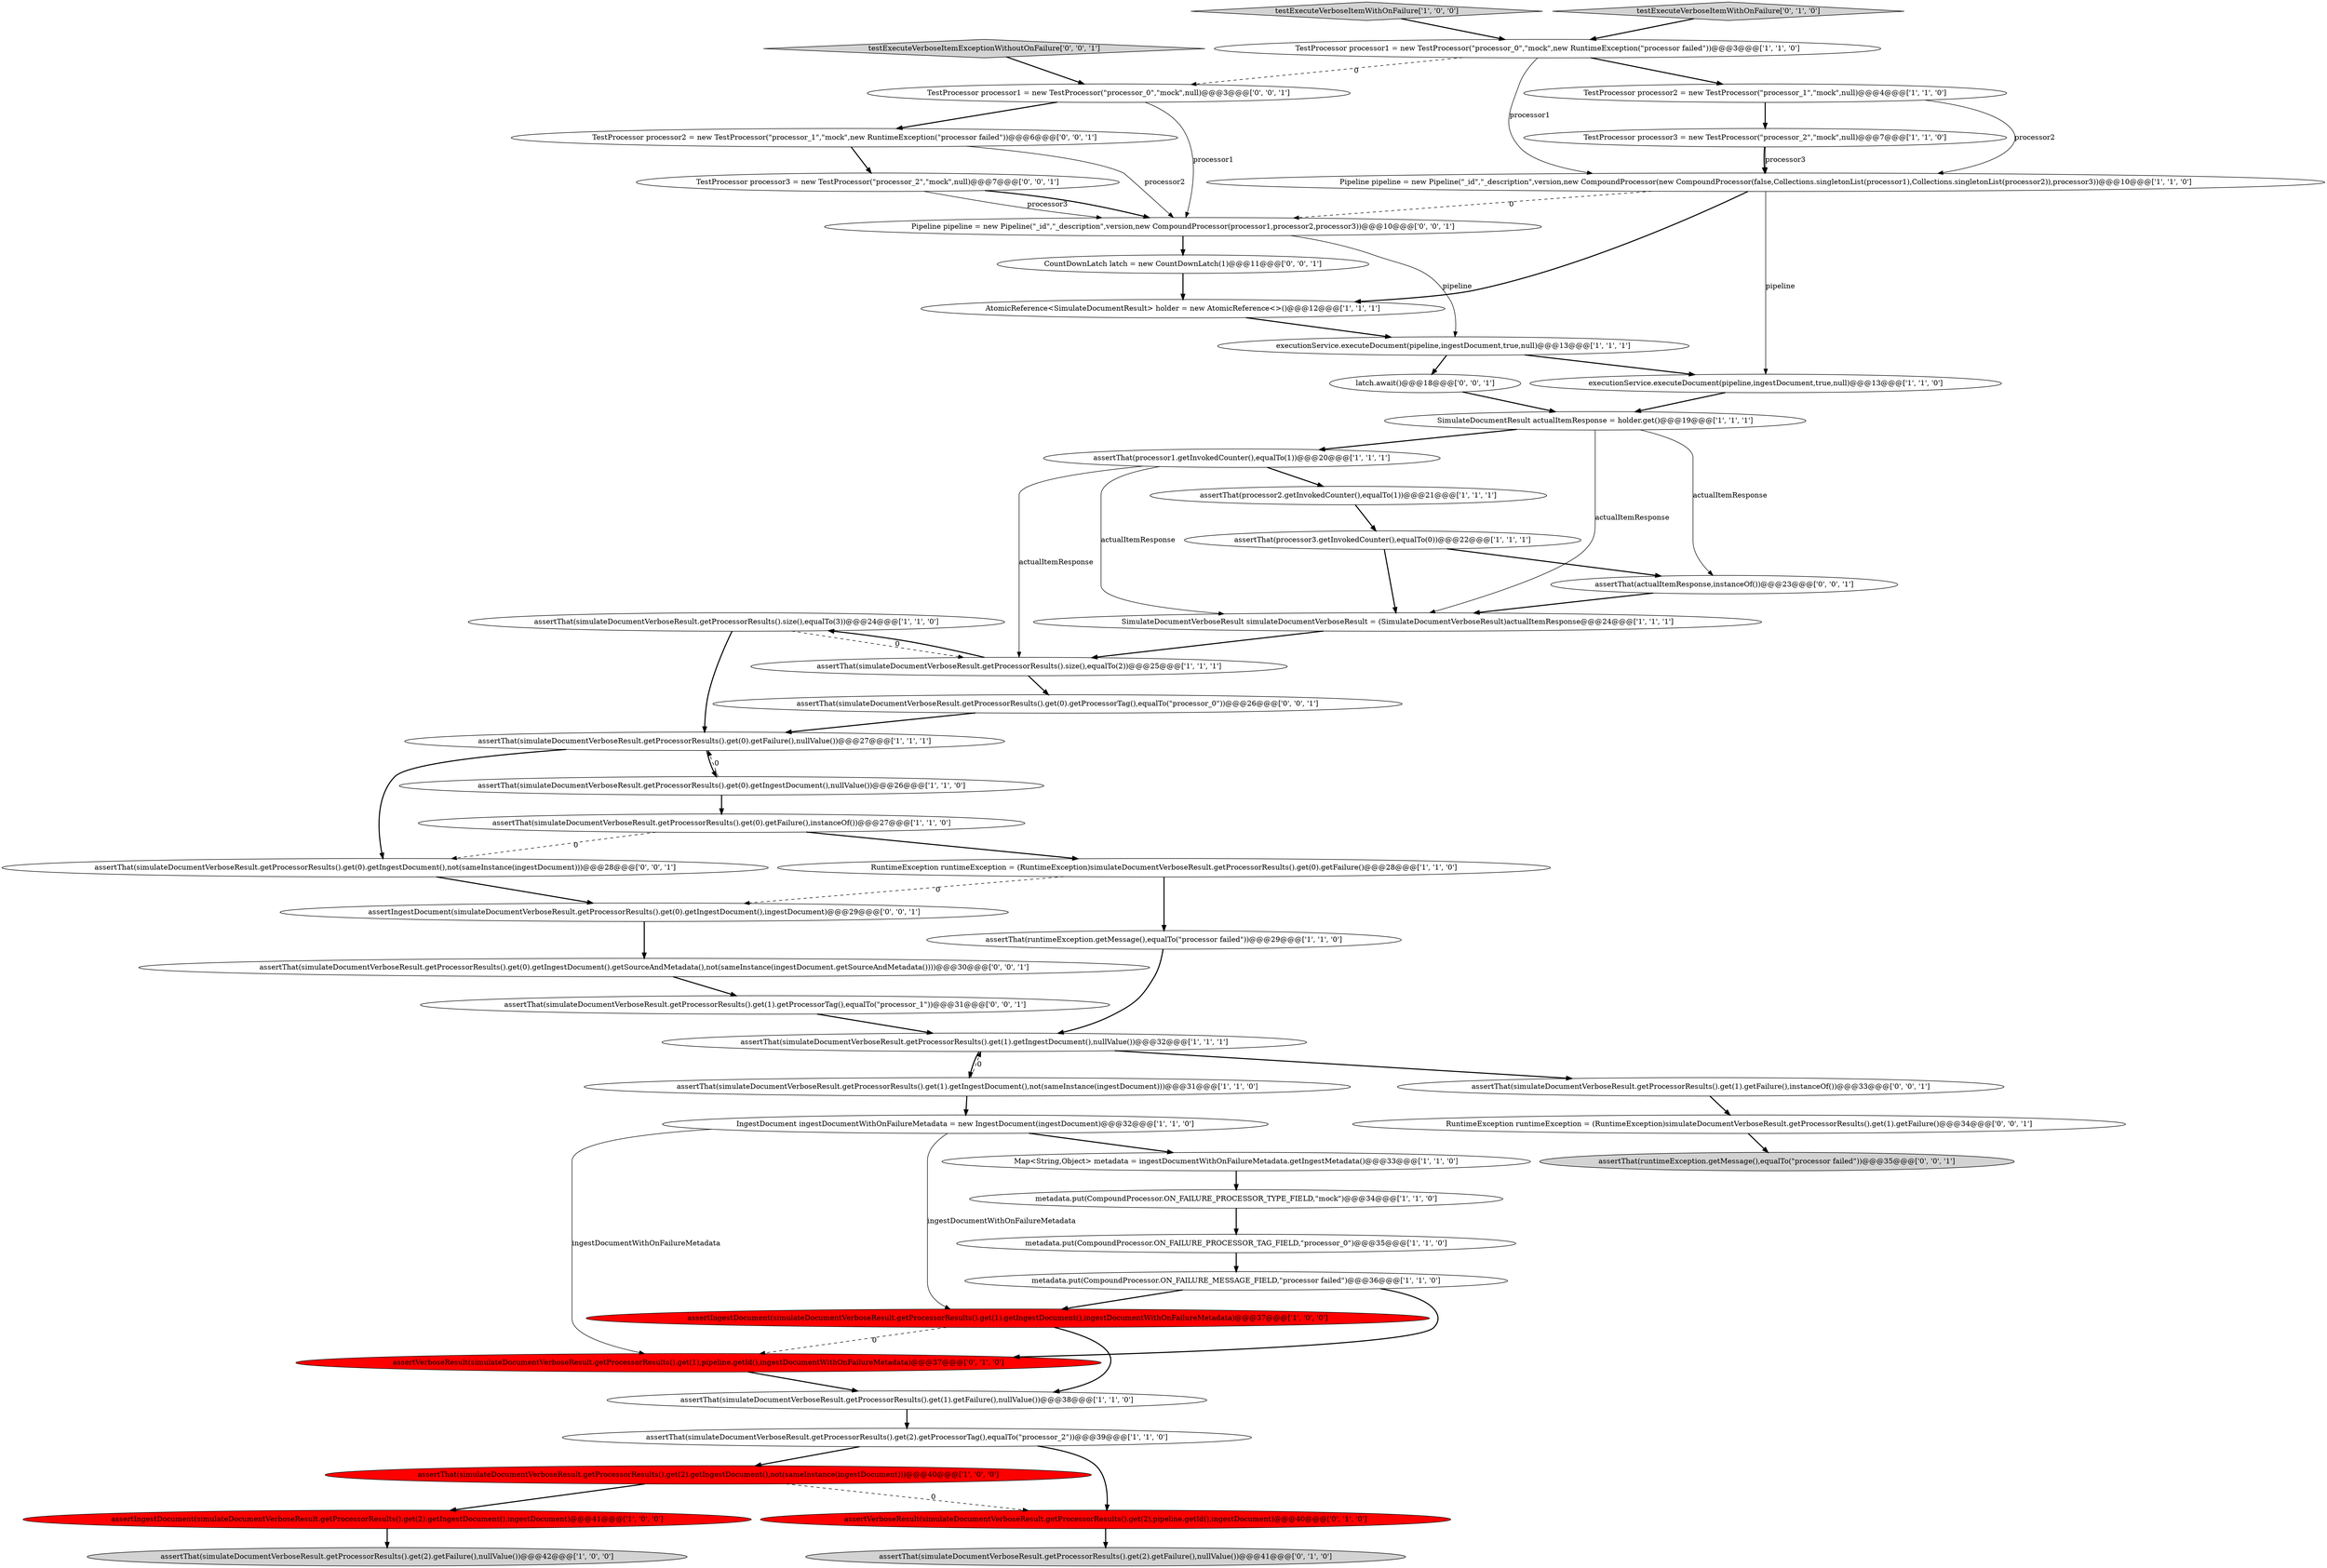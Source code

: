 digraph {
48 [style = filled, label = "RuntimeException runtimeException = (RuntimeException)simulateDocumentVerboseResult.getProcessorResults().get(1).getFailure()@@@34@@@['0', '0', '1']", fillcolor = white, shape = ellipse image = "AAA0AAABBB3BBB"];
35 [style = filled, label = "assertVerboseResult(simulateDocumentVerboseResult.getProcessorResults().get(1),pipeline.getId(),ingestDocumentWithOnFailureMetadata)@@@37@@@['0', '1', '0']", fillcolor = red, shape = ellipse image = "AAA1AAABBB2BBB"];
8 [style = filled, label = "testExecuteVerboseItemWithOnFailure['1', '0', '0']", fillcolor = lightgray, shape = diamond image = "AAA0AAABBB1BBB"];
18 [style = filled, label = "IngestDocument ingestDocumentWithOnFailureMetadata = new IngestDocument(ingestDocument)@@@32@@@['1', '1', '0']", fillcolor = white, shape = ellipse image = "AAA0AAABBB1BBB"];
44 [style = filled, label = "TestProcessor processor3 = new TestProcessor(\"processor_2\",\"mock\",null)@@@7@@@['0', '0', '1']", fillcolor = white, shape = ellipse image = "AAA0AAABBB3BBB"];
7 [style = filled, label = "assertThat(simulateDocumentVerboseResult.getProcessorResults().get(2).getIngestDocument(),not(sameInstance(ingestDocument)))@@@40@@@['1', '0', '0']", fillcolor = red, shape = ellipse image = "AAA1AAABBB1BBB"];
25 [style = filled, label = "TestProcessor processor2 = new TestProcessor(\"processor_1\",\"mock\",null)@@@4@@@['1', '1', '0']", fillcolor = white, shape = ellipse image = "AAA0AAABBB1BBB"];
40 [style = filled, label = "TestProcessor processor1 = new TestProcessor(\"processor_0\",\"mock\",null)@@@3@@@['0', '0', '1']", fillcolor = white, shape = ellipse image = "AAA0AAABBB3BBB"];
32 [style = filled, label = "TestProcessor processor1 = new TestProcessor(\"processor_0\",\"mock\",new RuntimeException(\"processor failed\"))@@@3@@@['1', '1', '0']", fillcolor = white, shape = ellipse image = "AAA0AAABBB1BBB"];
42 [style = filled, label = "assertThat(runtimeException.getMessage(),equalTo(\"processor failed\"))@@@35@@@['0', '0', '1']", fillcolor = lightgray, shape = ellipse image = "AAA0AAABBB3BBB"];
17 [style = filled, label = "assertIngestDocument(simulateDocumentVerboseResult.getProcessorResults().get(1).getIngestDocument(),ingestDocumentWithOnFailureMetadata)@@@37@@@['1', '0', '0']", fillcolor = red, shape = ellipse image = "AAA1AAABBB1BBB"];
34 [style = filled, label = "assertThat(simulateDocumentVerboseResult.getProcessorResults().get(2).getFailure(),nullValue())@@@41@@@['0', '1', '0']", fillcolor = lightgray, shape = ellipse image = "AAA0AAABBB2BBB"];
52 [style = filled, label = "assertThat(simulateDocumentVerboseResult.getProcessorResults().get(0).getIngestDocument().getSourceAndMetadata(),not(sameInstance(ingestDocument.getSourceAndMetadata())))@@@30@@@['0', '0', '1']", fillcolor = white, shape = ellipse image = "AAA0AAABBB3BBB"];
22 [style = filled, label = "SimulateDocumentResult actualItemResponse = holder.get()@@@19@@@['1', '1', '1']", fillcolor = white, shape = ellipse image = "AAA0AAABBB1BBB"];
5 [style = filled, label = "assertThat(runtimeException.getMessage(),equalTo(\"processor failed\"))@@@29@@@['1', '1', '0']", fillcolor = white, shape = ellipse image = "AAA0AAABBB1BBB"];
6 [style = filled, label = "RuntimeException runtimeException = (RuntimeException)simulateDocumentVerboseResult.getProcessorResults().get(0).getFailure()@@@28@@@['1', '1', '0']", fillcolor = white, shape = ellipse image = "AAA0AAABBB1BBB"];
15 [style = filled, label = "assertThat(simulateDocumentVerboseResult.getProcessorResults().get(1).getIngestDocument(),not(sameInstance(ingestDocument)))@@@31@@@['1', '1', '0']", fillcolor = white, shape = ellipse image = "AAA0AAABBB1BBB"];
16 [style = filled, label = "SimulateDocumentVerboseResult simulateDocumentVerboseResult = (SimulateDocumentVerboseResult)actualItemResponse@@@24@@@['1', '1', '1']", fillcolor = white, shape = ellipse image = "AAA0AAABBB1BBB"];
30 [style = filled, label = "assertThat(simulateDocumentVerboseResult.getProcessorResults().get(2).getProcessorTag(),equalTo(\"processor_2\"))@@@39@@@['1', '1', '0']", fillcolor = white, shape = ellipse image = "AAA0AAABBB1BBB"];
19 [style = filled, label = "assertThat(simulateDocumentVerboseResult.getProcessorResults().get(1).getFailure(),nullValue())@@@38@@@['1', '1', '0']", fillcolor = white, shape = ellipse image = "AAA0AAABBB1BBB"];
2 [style = filled, label = "metadata.put(CompoundProcessor.ON_FAILURE_PROCESSOR_TAG_FIELD,\"processor_0\")@@@35@@@['1', '1', '0']", fillcolor = white, shape = ellipse image = "AAA0AAABBB1BBB"];
33 [style = filled, label = "assertVerboseResult(simulateDocumentVerboseResult.getProcessorResults().get(2),pipeline.getId(),ingestDocument)@@@40@@@['0', '1', '0']", fillcolor = red, shape = ellipse image = "AAA1AAABBB2BBB"];
11 [style = filled, label = "assertThat(simulateDocumentVerboseResult.getProcessorResults().get(0).getFailure(),nullValue())@@@27@@@['1', '1', '1']", fillcolor = white, shape = ellipse image = "AAA0AAABBB1BBB"];
31 [style = filled, label = "assertThat(simulateDocumentVerboseResult.getProcessorResults().get(2).getFailure(),nullValue())@@@42@@@['1', '0', '0']", fillcolor = lightgray, shape = ellipse image = "AAA0AAABBB1BBB"];
36 [style = filled, label = "testExecuteVerboseItemWithOnFailure['0', '1', '0']", fillcolor = lightgray, shape = diamond image = "AAA0AAABBB2BBB"];
45 [style = filled, label = "Pipeline pipeline = new Pipeline(\"_id\",\"_description\",version,new CompoundProcessor(processor1,processor2,processor3))@@@10@@@['0', '0', '1']", fillcolor = white, shape = ellipse image = "AAA0AAABBB3BBB"];
3 [style = filled, label = "assertIngestDocument(simulateDocumentVerboseResult.getProcessorResults().get(2).getIngestDocument(),ingestDocument)@@@41@@@['1', '0', '0']", fillcolor = red, shape = ellipse image = "AAA1AAABBB1BBB"];
29 [style = filled, label = "assertThat(simulateDocumentVerboseResult.getProcessorResults().size(),equalTo(3))@@@24@@@['1', '1', '0']", fillcolor = white, shape = ellipse image = "AAA0AAABBB1BBB"];
51 [style = filled, label = "assertThat(actualItemResponse,instanceOf())@@@23@@@['0', '0', '1']", fillcolor = white, shape = ellipse image = "AAA0AAABBB3BBB"];
28 [style = filled, label = "AtomicReference<SimulateDocumentResult> holder = new AtomicReference<>()@@@12@@@['1', '1', '1']", fillcolor = white, shape = ellipse image = "AAA0AAABBB1BBB"];
21 [style = filled, label = "assertThat(simulateDocumentVerboseResult.getProcessorResults().get(0).getFailure(),instanceOf())@@@27@@@['1', '1', '0']", fillcolor = white, shape = ellipse image = "AAA0AAABBB1BBB"];
43 [style = filled, label = "testExecuteVerboseItemExceptionWithoutOnFailure['0', '0', '1']", fillcolor = lightgray, shape = diamond image = "AAA0AAABBB3BBB"];
0 [style = filled, label = "metadata.put(CompoundProcessor.ON_FAILURE_MESSAGE_FIELD,\"processor failed\")@@@36@@@['1', '1', '0']", fillcolor = white, shape = ellipse image = "AAA0AAABBB1BBB"];
27 [style = filled, label = "metadata.put(CompoundProcessor.ON_FAILURE_PROCESSOR_TYPE_FIELD,\"mock\")@@@34@@@['1', '1', '0']", fillcolor = white, shape = ellipse image = "AAA0AAABBB1BBB"];
9 [style = filled, label = "assertThat(simulateDocumentVerboseResult.getProcessorResults().size(),equalTo(2))@@@25@@@['1', '1', '1']", fillcolor = white, shape = ellipse image = "AAA0AAABBB1BBB"];
24 [style = filled, label = "assertThat(simulateDocumentVerboseResult.getProcessorResults().get(1).getIngestDocument(),nullValue())@@@32@@@['1', '1', '1']", fillcolor = white, shape = ellipse image = "AAA0AAABBB1BBB"];
13 [style = filled, label = "Map<String,Object> metadata = ingestDocumentWithOnFailureMetadata.getIngestMetadata()@@@33@@@['1', '1', '0']", fillcolor = white, shape = ellipse image = "AAA0AAABBB1BBB"];
41 [style = filled, label = "assertThat(simulateDocumentVerboseResult.getProcessorResults().get(1).getProcessorTag(),equalTo(\"processor_1\"))@@@31@@@['0', '0', '1']", fillcolor = white, shape = ellipse image = "AAA0AAABBB3BBB"];
10 [style = filled, label = "assertThat(processor1.getInvokedCounter(),equalTo(1))@@@20@@@['1', '1', '1']", fillcolor = white, shape = ellipse image = "AAA0AAABBB1BBB"];
14 [style = filled, label = "executionService.executeDocument(pipeline,ingestDocument,true,null)@@@13@@@['1', '1', '0']", fillcolor = white, shape = ellipse image = "AAA0AAABBB1BBB"];
20 [style = filled, label = "assertThat(processor2.getInvokedCounter(),equalTo(1))@@@21@@@['1', '1', '1']", fillcolor = white, shape = ellipse image = "AAA0AAABBB1BBB"];
49 [style = filled, label = "assertThat(simulateDocumentVerboseResult.getProcessorResults().get(0).getIngestDocument(),not(sameInstance(ingestDocument)))@@@28@@@['0', '0', '1']", fillcolor = white, shape = ellipse image = "AAA0AAABBB3BBB"];
12 [style = filled, label = "Pipeline pipeline = new Pipeline(\"_id\",\"_description\",version,new CompoundProcessor(new CompoundProcessor(false,Collections.singletonList(processor1),Collections.singletonList(processor2)),processor3))@@@10@@@['1', '1', '0']", fillcolor = white, shape = ellipse image = "AAA0AAABBB1BBB"];
4 [style = filled, label = "TestProcessor processor3 = new TestProcessor(\"processor_2\",\"mock\",null)@@@7@@@['1', '1', '0']", fillcolor = white, shape = ellipse image = "AAA0AAABBB1BBB"];
39 [style = filled, label = "assertIngestDocument(simulateDocumentVerboseResult.getProcessorResults().get(0).getIngestDocument(),ingestDocument)@@@29@@@['0', '0', '1']", fillcolor = white, shape = ellipse image = "AAA0AAABBB3BBB"];
38 [style = filled, label = "assertThat(simulateDocumentVerboseResult.getProcessorResults().get(0).getProcessorTag(),equalTo(\"processor_0\"))@@@26@@@['0', '0', '1']", fillcolor = white, shape = ellipse image = "AAA0AAABBB3BBB"];
23 [style = filled, label = "assertThat(processor3.getInvokedCounter(),equalTo(0))@@@22@@@['1', '1', '1']", fillcolor = white, shape = ellipse image = "AAA0AAABBB1BBB"];
47 [style = filled, label = "assertThat(simulateDocumentVerboseResult.getProcessorResults().get(1).getFailure(),instanceOf())@@@33@@@['0', '0', '1']", fillcolor = white, shape = ellipse image = "AAA0AAABBB3BBB"];
50 [style = filled, label = "CountDownLatch latch = new CountDownLatch(1)@@@11@@@['0', '0', '1']", fillcolor = white, shape = ellipse image = "AAA0AAABBB3BBB"];
26 [style = filled, label = "executionService.executeDocument(pipeline,ingestDocument,true,null)@@@13@@@['1', '1', '1']", fillcolor = white, shape = ellipse image = "AAA0AAABBB1BBB"];
1 [style = filled, label = "assertThat(simulateDocumentVerboseResult.getProcessorResults().get(0).getIngestDocument(),nullValue())@@@26@@@['1', '1', '0']", fillcolor = white, shape = ellipse image = "AAA0AAABBB1BBB"];
46 [style = filled, label = "TestProcessor processor2 = new TestProcessor(\"processor_1\",\"mock\",new RuntimeException(\"processor failed\"))@@@6@@@['0', '0', '1']", fillcolor = white, shape = ellipse image = "AAA0AAABBB3BBB"];
37 [style = filled, label = "latch.await()@@@18@@@['0', '0', '1']", fillcolor = white, shape = ellipse image = "AAA0AAABBB3BBB"];
46->44 [style = bold, label=""];
25->12 [style = solid, label="processor2"];
4->12 [style = solid, label="processor3"];
44->45 [style = solid, label="processor3"];
23->16 [style = bold, label=""];
10->20 [style = bold, label=""];
16->9 [style = bold, label=""];
12->45 [style = dashed, label="0"];
45->26 [style = solid, label="pipeline"];
12->28 [style = bold, label=""];
30->33 [style = bold, label=""];
8->32 [style = bold, label=""];
23->51 [style = bold, label=""];
21->6 [style = bold, label=""];
41->24 [style = bold, label=""];
11->1 [style = bold, label=""];
47->48 [style = bold, label=""];
3->31 [style = bold, label=""];
0->17 [style = bold, label=""];
38->11 [style = bold, label=""];
17->35 [style = dashed, label="0"];
15->24 [style = dashed, label="0"];
35->19 [style = bold, label=""];
14->22 [style = bold, label=""];
26->14 [style = bold, label=""];
52->41 [style = bold, label=""];
40->45 [style = solid, label="processor1"];
25->4 [style = bold, label=""];
22->51 [style = solid, label="actualItemResponse"];
36->32 [style = bold, label=""];
28->26 [style = bold, label=""];
10->16 [style = solid, label="actualItemResponse"];
22->16 [style = solid, label="actualItemResponse"];
51->16 [style = bold, label=""];
48->42 [style = bold, label=""];
29->9 [style = dashed, label="0"];
15->18 [style = bold, label=""];
17->19 [style = bold, label=""];
24->47 [style = bold, label=""];
7->3 [style = bold, label=""];
50->28 [style = bold, label=""];
46->45 [style = solid, label="processor2"];
40->46 [style = bold, label=""];
43->40 [style = bold, label=""];
6->5 [style = bold, label=""];
37->22 [style = bold, label=""];
12->14 [style = solid, label="pipeline"];
2->0 [style = bold, label=""];
13->27 [style = bold, label=""];
49->39 [style = bold, label=""];
39->52 [style = bold, label=""];
32->40 [style = dashed, label="0"];
20->23 [style = bold, label=""];
45->50 [style = bold, label=""];
1->21 [style = bold, label=""];
30->7 [style = bold, label=""];
5->24 [style = bold, label=""];
19->30 [style = bold, label=""];
32->12 [style = solid, label="processor1"];
18->17 [style = solid, label="ingestDocumentWithOnFailureMetadata"];
1->11 [style = dashed, label="0"];
32->25 [style = bold, label=""];
10->9 [style = solid, label="actualItemResponse"];
22->10 [style = bold, label=""];
18->13 [style = bold, label=""];
0->35 [style = bold, label=""];
4->12 [style = bold, label=""];
26->37 [style = bold, label=""];
21->49 [style = dashed, label="0"];
7->33 [style = dashed, label="0"];
9->38 [style = bold, label=""];
9->29 [style = bold, label=""];
44->45 [style = bold, label=""];
33->34 [style = bold, label=""];
11->49 [style = bold, label=""];
27->2 [style = bold, label=""];
29->11 [style = bold, label=""];
6->39 [style = dashed, label="0"];
24->15 [style = bold, label=""];
18->35 [style = solid, label="ingestDocumentWithOnFailureMetadata"];
}
